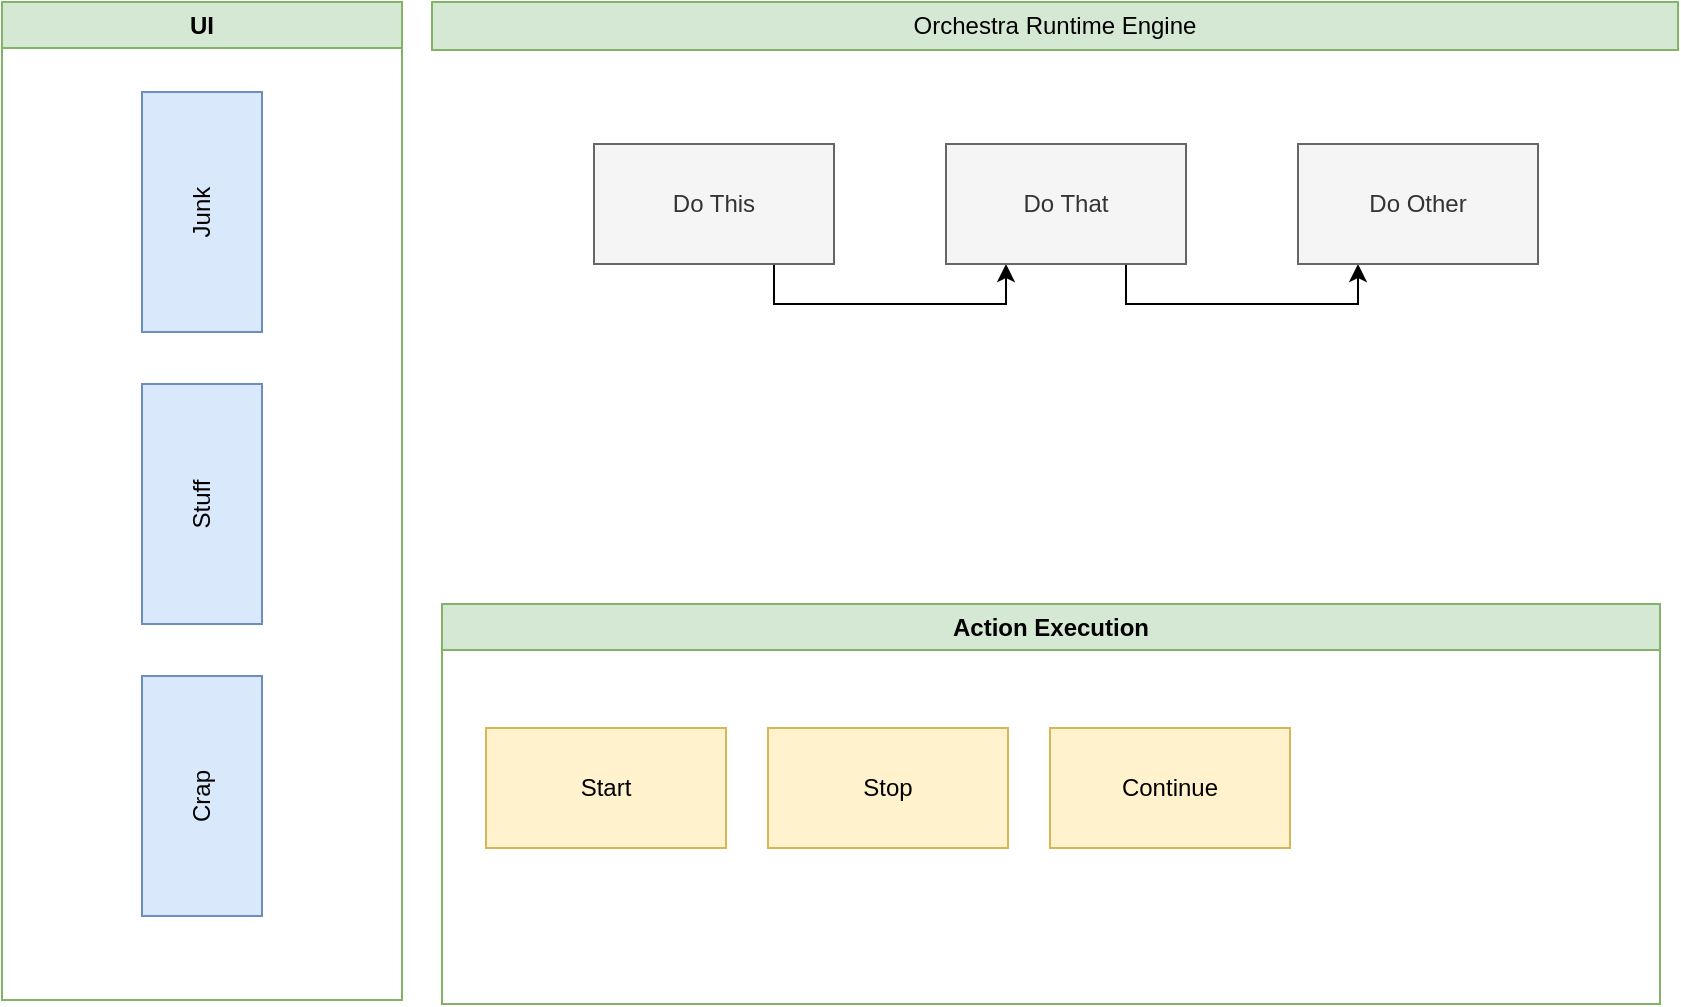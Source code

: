 <mxfile version="20.7.2" type="github">
  <diagram id="8nm5g7JMp4kTllmlS38S" name="Page-1">
    <mxGraphModel dx="1371" dy="771" grid="1" gridSize="1" guides="1" tooltips="1" connect="1" arrows="1" fold="1" page="1" pageScale="1" pageWidth="1700" pageHeight="1100" math="0" shadow="0">
      <root>
        <mxCell id="0" />
        <mxCell id="1" parent="0" />
        <mxCell id="X1pH-D3nm08_cNBffR_C-1" value="UI" style="swimlane;whiteSpace=wrap;html=1;fillColor=#d5e8d4;strokeColor=#82b366;" parent="1" vertex="1">
          <mxGeometry x="94" y="62" width="200" height="499" as="geometry" />
        </mxCell>
        <mxCell id="X1pH-D3nm08_cNBffR_C-4" value="Crap" style="rounded=0;whiteSpace=wrap;html=1;fillColor=#dae8fc;strokeColor=#6c8ebf;rotation=-90;" parent="X1pH-D3nm08_cNBffR_C-1" vertex="1">
          <mxGeometry x="40" y="367" width="120" height="60" as="geometry" />
        </mxCell>
        <mxCell id="X1pH-D3nm08_cNBffR_C-5" value="Stuff" style="rounded=0;whiteSpace=wrap;html=1;fillColor=#dae8fc;strokeColor=#6c8ebf;rotation=-90;" parent="X1pH-D3nm08_cNBffR_C-1" vertex="1">
          <mxGeometry x="40" y="221" width="120" height="60" as="geometry" />
        </mxCell>
        <mxCell id="X1pH-D3nm08_cNBffR_C-6" value="Junk" style="rounded=0;whiteSpace=wrap;html=1;fillColor=#dae8fc;strokeColor=#6c8ebf;rotation=-90;" parent="X1pH-D3nm08_cNBffR_C-1" vertex="1">
          <mxGeometry x="40" y="75" width="120" height="60" as="geometry" />
        </mxCell>
        <mxCell id="X1pH-D3nm08_cNBffR_C-2" value="Action Execution" style="swimlane;whiteSpace=wrap;html=1;fillColor=#d5e8d4;strokeColor=#82b366;" parent="1" vertex="1">
          <mxGeometry x="314" y="363" width="609" height="200" as="geometry" />
        </mxCell>
        <mxCell id="X1pH-D3nm08_cNBffR_C-7" value="Start" style="rounded=0;whiteSpace=wrap;html=1;fillColor=#fff2cc;strokeColor=#d6b656;" parent="X1pH-D3nm08_cNBffR_C-2" vertex="1">
          <mxGeometry x="22" y="62" width="120" height="60" as="geometry" />
        </mxCell>
        <mxCell id="X1pH-D3nm08_cNBffR_C-8" value="Stop" style="rounded=0;whiteSpace=wrap;html=1;fillColor=#fff2cc;strokeColor=#d6b656;" parent="X1pH-D3nm08_cNBffR_C-2" vertex="1">
          <mxGeometry x="163" y="62" width="120" height="60" as="geometry" />
        </mxCell>
        <mxCell id="X1pH-D3nm08_cNBffR_C-9" value="Continue" style="rounded=0;whiteSpace=wrap;html=1;fillColor=#fff2cc;strokeColor=#d6b656;" parent="X1pH-D3nm08_cNBffR_C-2" vertex="1">
          <mxGeometry x="304" y="62" width="120" height="60" as="geometry" />
        </mxCell>
        <mxCell id="X1pH-D3nm08_cNBffR_C-3" value="Orchestra Runtime Engine" style="rounded=0;whiteSpace=wrap;html=1;fillColor=#d5e8d4;strokeColor=#82b366;" parent="1" vertex="1">
          <mxGeometry x="309" y="62" width="623" height="24" as="geometry" />
        </mxCell>
        <mxCell id="a8DX5aiDIXITJlmvfadv-1" style="edgeStyle=orthogonalEdgeStyle;rounded=0;orthogonalLoop=1;jettySize=auto;html=1;entryX=0.25;entryY=1;entryDx=0;entryDy=0;exitX=0.75;exitY=1;exitDx=0;exitDy=0;" parent="1" source="X1pH-D3nm08_cNBffR_C-10" target="X1pH-D3nm08_cNBffR_C-11" edge="1">
          <mxGeometry relative="1" as="geometry" />
        </mxCell>
        <mxCell id="X1pH-D3nm08_cNBffR_C-10" value="Do This" style="rounded=0;whiteSpace=wrap;html=1;fillColor=#f5f5f5;fontColor=#333333;strokeColor=#666666;" parent="1" vertex="1">
          <mxGeometry x="390" y="133" width="120" height="60" as="geometry" />
        </mxCell>
        <mxCell id="XWhEygzTC9H4tLXGffY2-1" style="edgeStyle=orthogonalEdgeStyle;rounded=0;orthogonalLoop=1;jettySize=auto;html=1;entryX=0.25;entryY=1;entryDx=0;entryDy=0;exitX=0.75;exitY=1;exitDx=0;exitDy=0;" edge="1" parent="1" source="X1pH-D3nm08_cNBffR_C-11" target="X1pH-D3nm08_cNBffR_C-12">
          <mxGeometry relative="1" as="geometry" />
        </mxCell>
        <mxCell id="X1pH-D3nm08_cNBffR_C-11" value="Do That" style="rounded=0;whiteSpace=wrap;html=1;fillColor=#f5f5f5;fontColor=#333333;strokeColor=#666666;" parent="1" vertex="1">
          <mxGeometry x="566" y="133" width="120" height="60" as="geometry" />
        </mxCell>
        <mxCell id="X1pH-D3nm08_cNBffR_C-12" value="Do Other" style="rounded=0;whiteSpace=wrap;html=1;fillColor=#f5f5f5;fontColor=#333333;strokeColor=#666666;" parent="1" vertex="1">
          <mxGeometry x="742" y="133" width="120" height="60" as="geometry" />
        </mxCell>
      </root>
    </mxGraphModel>
  </diagram>
</mxfile>
